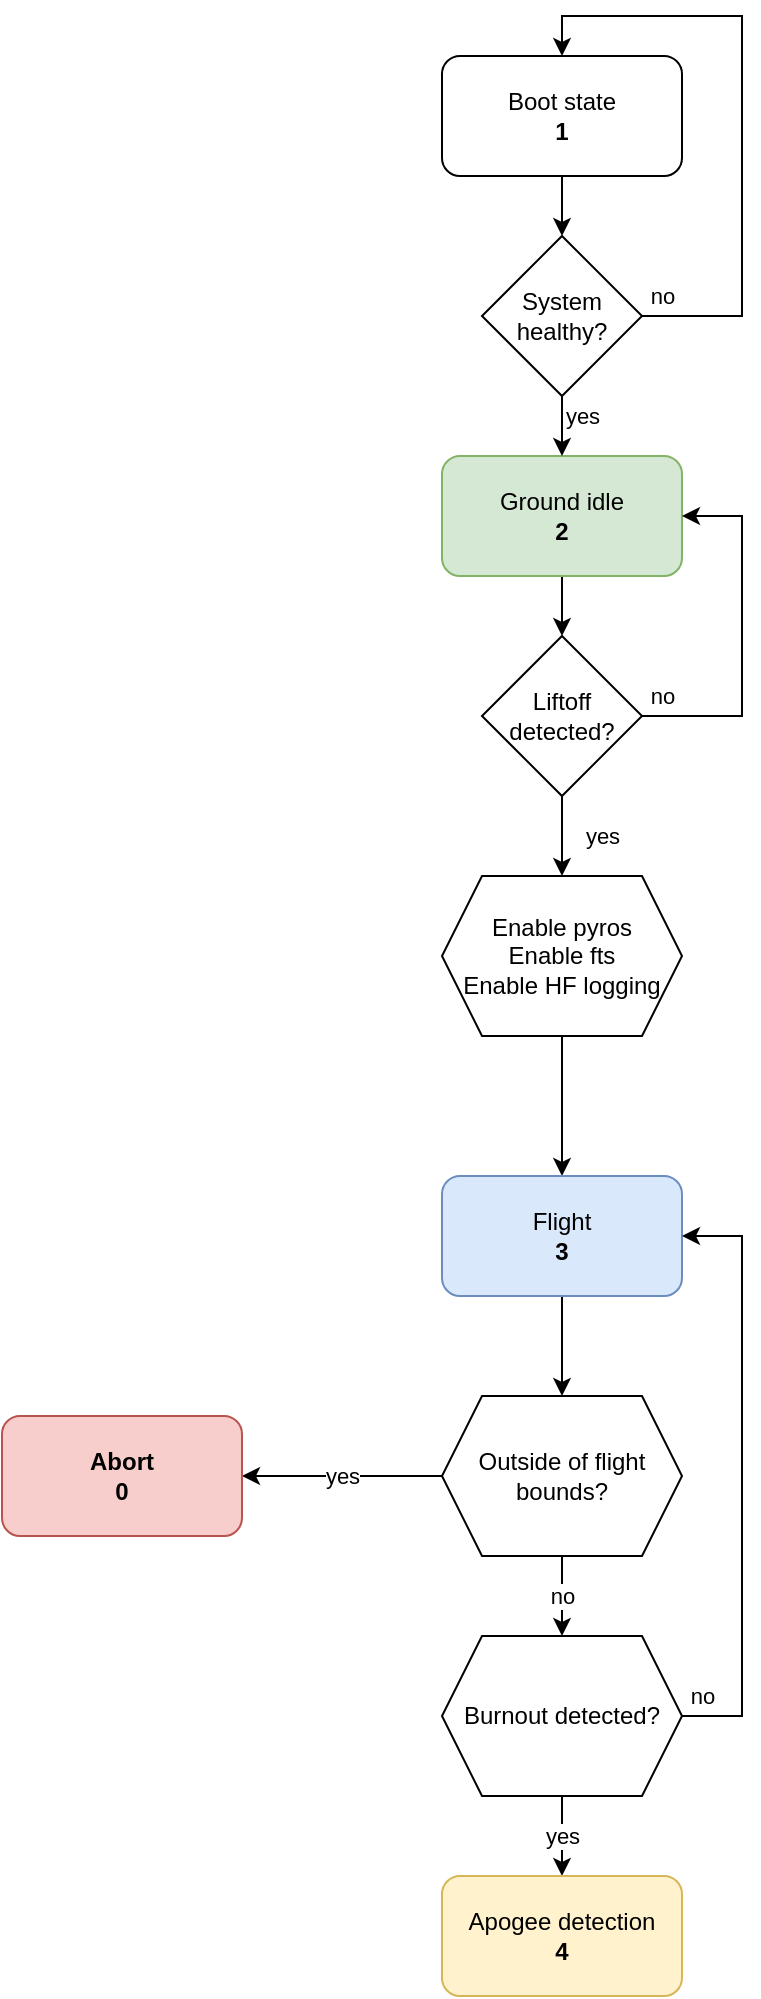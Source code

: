 <mxfile version="15.8.7" type="device"><diagram id="o-7s0GHG5iZ3uMTjRewE" name="Page-1"><mxGraphModel dx="1303" dy="898" grid="1" gridSize="10" guides="1" tooltips="1" connect="1" arrows="1" fold="1" page="1" pageScale="1" pageWidth="850" pageHeight="1100" math="0" shadow="0"><root><mxCell id="0"/><mxCell id="1" parent="0"/><mxCell id="braNZrWm5IOu9SkYqGcn-5" value="" style="edgeStyle=orthogonalEdgeStyle;rounded=0;orthogonalLoop=1;jettySize=auto;html=1;" edge="1" parent="1" source="braNZrWm5IOu9SkYqGcn-1" target="braNZrWm5IOu9SkYqGcn-3"><mxGeometry relative="1" as="geometry"/></mxCell><mxCell id="braNZrWm5IOu9SkYqGcn-1" value="Boot state&lt;br&gt;&lt;b&gt;1&lt;/b&gt;" style="rounded=1;whiteSpace=wrap;html=1;" vertex="1" parent="1"><mxGeometry x="290" y="130" width="120" height="60" as="geometry"/></mxCell><mxCell id="braNZrWm5IOu9SkYqGcn-8" style="edgeStyle=orthogonalEdgeStyle;rounded=0;orthogonalLoop=1;jettySize=auto;html=1;exitX=0.5;exitY=1;exitDx=0;exitDy=0;entryX=0.5;entryY=0;entryDx=0;entryDy=0;" edge="1" parent="1" source="braNZrWm5IOu9SkYqGcn-2" target="braNZrWm5IOu9SkYqGcn-7"><mxGeometry relative="1" as="geometry"/></mxCell><mxCell id="braNZrWm5IOu9SkYqGcn-2" value="Ground idle&lt;br&gt;&lt;b&gt;2&lt;/b&gt;" style="rounded=1;whiteSpace=wrap;html=1;fillColor=#d5e8d4;strokeColor=#82b366;" vertex="1" parent="1"><mxGeometry x="290" y="330" width="120" height="60" as="geometry"/></mxCell><mxCell id="braNZrWm5IOu9SkYqGcn-4" value="yes" style="edgeStyle=orthogonalEdgeStyle;rounded=0;orthogonalLoop=1;jettySize=auto;html=1;exitX=0.5;exitY=1;exitDx=0;exitDy=0;entryX=0.5;entryY=0;entryDx=0;entryDy=0;" edge="1" parent="1" source="braNZrWm5IOu9SkYqGcn-3" target="braNZrWm5IOu9SkYqGcn-2"><mxGeometry x="-0.333" y="10" relative="1" as="geometry"><mxPoint as="offset"/></mxGeometry></mxCell><mxCell id="braNZrWm5IOu9SkYqGcn-6" value="no" style="edgeStyle=orthogonalEdgeStyle;rounded=0;orthogonalLoop=1;jettySize=auto;html=1;exitX=1;exitY=0.5;exitDx=0;exitDy=0;entryX=0.5;entryY=0;entryDx=0;entryDy=0;" edge="1" parent="1" source="braNZrWm5IOu9SkYqGcn-3" target="braNZrWm5IOu9SkYqGcn-1"><mxGeometry x="-0.939" y="10" relative="1" as="geometry"><Array as="points"><mxPoint x="440" y="260"/><mxPoint x="440" y="110"/><mxPoint x="350" y="110"/></Array><mxPoint as="offset"/></mxGeometry></mxCell><mxCell id="braNZrWm5IOu9SkYqGcn-3" value="System healthy?" style="rhombus;whiteSpace=wrap;html=1;" vertex="1" parent="1"><mxGeometry x="310" y="220" width="80" height="80" as="geometry"/></mxCell><mxCell id="braNZrWm5IOu9SkYqGcn-10" value="yes" style="edgeStyle=orthogonalEdgeStyle;rounded=0;orthogonalLoop=1;jettySize=auto;html=1;exitX=0.5;exitY=1;exitDx=0;exitDy=0;entryX=0.5;entryY=0;entryDx=0;entryDy=0;" edge="1" parent="1" source="braNZrWm5IOu9SkYqGcn-7" target="braNZrWm5IOu9SkYqGcn-9"><mxGeometry y="20" relative="1" as="geometry"><mxPoint as="offset"/></mxGeometry></mxCell><mxCell id="braNZrWm5IOu9SkYqGcn-7" value="Liftoff detected?" style="rhombus;whiteSpace=wrap;html=1;" vertex="1" parent="1"><mxGeometry x="310" y="420" width="80" height="80" as="geometry"/></mxCell><mxCell id="braNZrWm5IOu9SkYqGcn-11" value="no" style="edgeStyle=orthogonalEdgeStyle;rounded=0;orthogonalLoop=1;jettySize=auto;html=1;exitX=1;exitY=0.5;exitDx=0;exitDy=0;entryX=1;entryY=0.5;entryDx=0;entryDy=0;" edge="1" parent="1" source="braNZrWm5IOu9SkYqGcn-7" target="braNZrWm5IOu9SkYqGcn-2"><mxGeometry x="-0.889" y="10" relative="1" as="geometry"><Array as="points"><mxPoint x="440" y="460"/><mxPoint x="440" y="360"/></Array><mxPoint as="offset"/></mxGeometry></mxCell><mxCell id="braNZrWm5IOu9SkYqGcn-13" style="edgeStyle=orthogonalEdgeStyle;rounded=0;orthogonalLoop=1;jettySize=auto;html=1;exitX=0.5;exitY=1;exitDx=0;exitDy=0;entryX=0.5;entryY=0;entryDx=0;entryDy=0;" edge="1" parent="1" source="braNZrWm5IOu9SkYqGcn-9" target="braNZrWm5IOu9SkYqGcn-12"><mxGeometry relative="1" as="geometry"/></mxCell><mxCell id="braNZrWm5IOu9SkYqGcn-9" value="Enable pyros&lt;br&gt;Enable fts&lt;br&gt;Enable HF logging" style="shape=hexagon;perimeter=hexagonPerimeter2;whiteSpace=wrap;html=1;fixedSize=1;" vertex="1" parent="1"><mxGeometry x="290" y="540" width="120" height="80" as="geometry"/></mxCell><mxCell id="braNZrWm5IOu9SkYqGcn-17" style="edgeStyle=orthogonalEdgeStyle;rounded=0;orthogonalLoop=1;jettySize=auto;html=1;exitX=0.5;exitY=1;exitDx=0;exitDy=0;entryX=0.5;entryY=0;entryDx=0;entryDy=0;" edge="1" parent="1" source="braNZrWm5IOu9SkYqGcn-12" target="braNZrWm5IOu9SkYqGcn-14"><mxGeometry relative="1" as="geometry"/></mxCell><mxCell id="braNZrWm5IOu9SkYqGcn-12" value="Flight&lt;br&gt;&lt;b&gt;3&lt;/b&gt;" style="rounded=1;whiteSpace=wrap;html=1;fillColor=#dae8fc;strokeColor=#6c8ebf;" vertex="1" parent="1"><mxGeometry x="290" y="690" width="120" height="60" as="geometry"/></mxCell><mxCell id="braNZrWm5IOu9SkYqGcn-16" value="yes" style="edgeStyle=orthogonalEdgeStyle;rounded=0;orthogonalLoop=1;jettySize=auto;html=1;exitX=0;exitY=0.5;exitDx=0;exitDy=0;" edge="1" parent="1" source="braNZrWm5IOu9SkYqGcn-14" target="braNZrWm5IOu9SkYqGcn-15"><mxGeometry relative="1" as="geometry"/></mxCell><mxCell id="braNZrWm5IOu9SkYqGcn-19" value="no" style="edgeStyle=orthogonalEdgeStyle;rounded=0;orthogonalLoop=1;jettySize=auto;html=1;exitX=0.5;exitY=1;exitDx=0;exitDy=0;entryX=0.5;entryY=0;entryDx=0;entryDy=0;" edge="1" parent="1" source="braNZrWm5IOu9SkYqGcn-14" target="braNZrWm5IOu9SkYqGcn-18"><mxGeometry relative="1" as="geometry"/></mxCell><mxCell id="braNZrWm5IOu9SkYqGcn-14" value="Outside of flight bounds?" style="shape=hexagon;perimeter=hexagonPerimeter2;whiteSpace=wrap;html=1;fixedSize=1;" vertex="1" parent="1"><mxGeometry x="290" y="800" width="120" height="80" as="geometry"/></mxCell><mxCell id="braNZrWm5IOu9SkYqGcn-15" value="&lt;b&gt;Abort&lt;br&gt;0&lt;br&gt;&lt;/b&gt;" style="rounded=1;whiteSpace=wrap;html=1;fillColor=#f8cecc;strokeColor=#b85450;" vertex="1" parent="1"><mxGeometry x="70" y="810" width="120" height="60" as="geometry"/></mxCell><mxCell id="braNZrWm5IOu9SkYqGcn-20" value="no" style="edgeStyle=orthogonalEdgeStyle;rounded=0;orthogonalLoop=1;jettySize=auto;html=1;exitX=1;exitY=0.5;exitDx=0;exitDy=0;entryX=1;entryY=0.5;entryDx=0;entryDy=0;" edge="1" parent="1" source="braNZrWm5IOu9SkYqGcn-18" target="braNZrWm5IOu9SkYqGcn-12"><mxGeometry x="-0.933" y="10" relative="1" as="geometry"><Array as="points"><mxPoint x="440" y="960"/><mxPoint x="440" y="720"/></Array><mxPoint as="offset"/></mxGeometry></mxCell><mxCell id="braNZrWm5IOu9SkYqGcn-22" value="yes" style="edgeStyle=orthogonalEdgeStyle;rounded=0;orthogonalLoop=1;jettySize=auto;html=1;exitX=0.5;exitY=1;exitDx=0;exitDy=0;entryX=0.5;entryY=0;entryDx=0;entryDy=0;" edge="1" parent="1" source="braNZrWm5IOu9SkYqGcn-18" target="braNZrWm5IOu9SkYqGcn-21"><mxGeometry relative="1" as="geometry"/></mxCell><mxCell id="braNZrWm5IOu9SkYqGcn-18" value="Burnout detected?" style="shape=hexagon;perimeter=hexagonPerimeter2;whiteSpace=wrap;html=1;fixedSize=1;" vertex="1" parent="1"><mxGeometry x="290" y="920" width="120" height="80" as="geometry"/></mxCell><mxCell id="braNZrWm5IOu9SkYqGcn-21" value="Apogee detection&lt;br&gt;&lt;b&gt;4&lt;/b&gt;" style="rounded=1;whiteSpace=wrap;html=1;fillColor=#fff2cc;strokeColor=#d6b656;" vertex="1" parent="1"><mxGeometry x="290" y="1040" width="120" height="60" as="geometry"/></mxCell></root></mxGraphModel></diagram></mxfile>